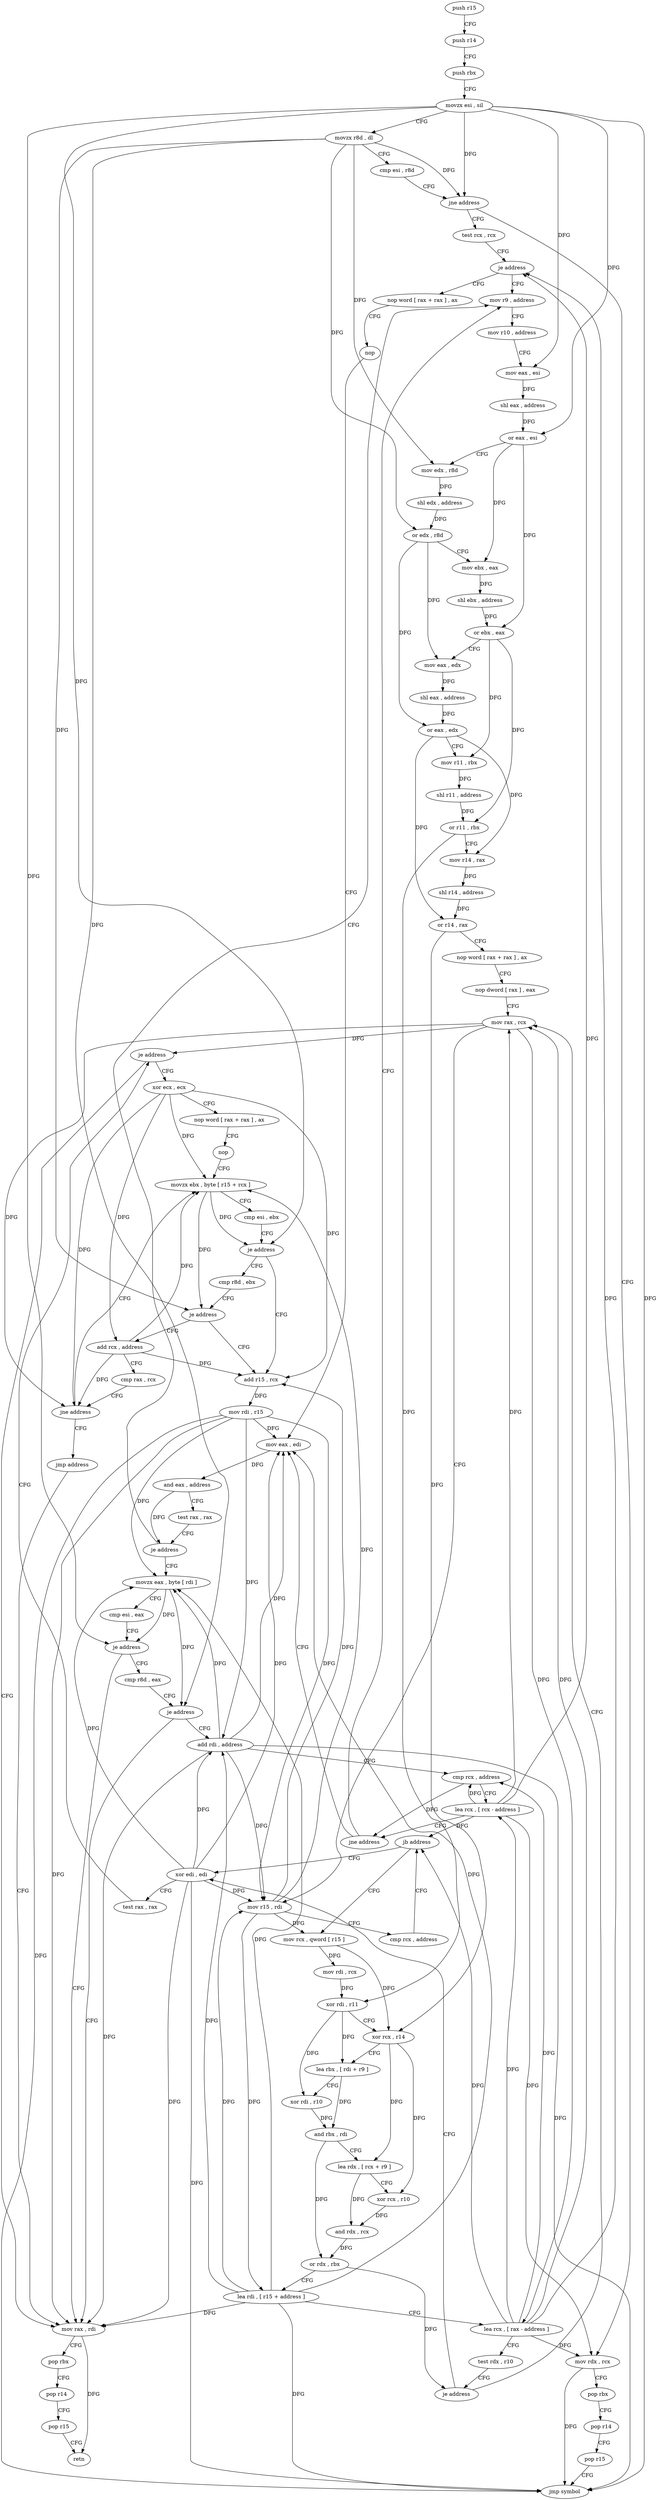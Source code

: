 digraph "func" {
"4210224" [label = "push r15" ]
"4210226" [label = "push r14" ]
"4210228" [label = "push rbx" ]
"4210229" [label = "movzx esi , sil" ]
"4210233" [label = "movzx r8d , dl" ]
"4210237" [label = "cmp esi , r8d" ]
"4210240" [label = "jne address" ]
"4210255" [label = "test rcx , rcx" ]
"4210242" [label = "mov rdx , rcx" ]
"4210258" [label = "je address" ]
"4210316" [label = "mov r9 , address" ]
"4210260" [label = "nop word [ rax + rax ] , ax" ]
"4210245" [label = "pop rbx" ]
"4210246" [label = "pop r14" ]
"4210248" [label = "pop r15" ]
"4210250" [label = "jmp symbol" ]
"4210326" [label = "mov r10 , address" ]
"4210336" [label = "mov eax , esi" ]
"4210338" [label = "shl eax , address" ]
"4210341" [label = "or eax , esi" ]
"4210343" [label = "mov edx , r8d" ]
"4210346" [label = "shl edx , address" ]
"4210349" [label = "or edx , r8d" ]
"4210352" [label = "mov ebx , eax" ]
"4210354" [label = "shl ebx , address" ]
"4210357" [label = "or ebx , eax" ]
"4210359" [label = "mov eax , edx" ]
"4210361" [label = "shl eax , address" ]
"4210364" [label = "or eax , edx" ]
"4210366" [label = "mov r11 , rbx" ]
"4210369" [label = "shl r11 , address" ]
"4210373" [label = "or r11 , rbx" ]
"4210376" [label = "mov r14 , rax" ]
"4210379" [label = "shl r14 , address" ]
"4210383" [label = "or r14 , rax" ]
"4210386" [label = "nop word [ rax + rax ] , ax" ]
"4210396" [label = "nop dword [ rax ] , eax" ]
"4210400" [label = "mov rax , rcx" ]
"4210270" [label = "nop" ]
"4210272" [label = "mov eax , edi" ]
"4210460" [label = "xor edi , edi" ]
"4210462" [label = "test rax , rax" ]
"4210465" [label = "je address" ]
"4210511" [label = "mov rax , rdi" ]
"4210467" [label = "xor ecx , ecx" ]
"4210412" [label = "mov rcx , qword [ r15 ]" ]
"4210415" [label = "mov rdi , rcx" ]
"4210418" [label = "xor rdi , r11" ]
"4210421" [label = "xor rcx , r14" ]
"4210424" [label = "lea rbx , [ rdi + r9 ]" ]
"4210428" [label = "xor rdi , r10" ]
"4210431" [label = "and rbx , rdi" ]
"4210434" [label = "lea rdx , [ rcx + r9 ]" ]
"4210438" [label = "xor rcx , r10" ]
"4210441" [label = "and rdx , rcx" ]
"4210444" [label = "or rdx , rbx" ]
"4210447" [label = "lea rdi , [ r15 + address ]" ]
"4210451" [label = "lea rcx , [ rax - address ]" ]
"4210455" [label = "test rdx , r10" ]
"4210458" [label = "je address" ]
"4210282" [label = "movzx eax , byte [ rdi ]" ]
"4210285" [label = "cmp esi , eax" ]
"4210287" [label = "je address" ]
"4210293" [label = "cmp r8d , eax" ]
"4210514" [label = "pop rbx" ]
"4210515" [label = "pop r14" ]
"4210517" [label = "pop r15" ]
"4210519" [label = "retn" ]
"4210469" [label = "nop word [ rax + rax ] , ax" ]
"4210479" [label = "nop" ]
"4210480" [label = "movzx ebx , byte [ r15 + rcx ]" ]
"4210403" [label = "mov r15 , rdi" ]
"4210406" [label = "cmp rcx , address" ]
"4210410" [label = "jb address" ]
"4210296" [label = "je address" ]
"4210302" [label = "add rdi , address" ]
"4210505" [label = "add r15 , rcx" ]
"4210508" [label = "mov rdi , r15" ]
"4210489" [label = "cmp r8d , ebx" ]
"4210492" [label = "je address" ]
"4210494" [label = "add rcx , address" ]
"4210306" [label = "cmp rcx , address" ]
"4210310" [label = "lea rcx , [ rcx - address ]" ]
"4210314" [label = "jne address" ]
"4210498" [label = "cmp rax , rcx" ]
"4210501" [label = "jne address" ]
"4210503" [label = "jmp address" ]
"4210274" [label = "and eax , address" ]
"4210277" [label = "test rax , rax" ]
"4210280" [label = "je address" ]
"4210485" [label = "cmp esi , ebx" ]
"4210487" [label = "je address" ]
"4210224" -> "4210226" [ label = "CFG" ]
"4210226" -> "4210228" [ label = "CFG" ]
"4210228" -> "4210229" [ label = "CFG" ]
"4210229" -> "4210233" [ label = "CFG" ]
"4210229" -> "4210240" [ label = "DFG" ]
"4210229" -> "4210250" [ label = "DFG" ]
"4210229" -> "4210336" [ label = "DFG" ]
"4210229" -> "4210341" [ label = "DFG" ]
"4210229" -> "4210287" [ label = "DFG" ]
"4210229" -> "4210487" [ label = "DFG" ]
"4210233" -> "4210237" [ label = "CFG" ]
"4210233" -> "4210240" [ label = "DFG" ]
"4210233" -> "4210343" [ label = "DFG" ]
"4210233" -> "4210349" [ label = "DFG" ]
"4210233" -> "4210296" [ label = "DFG" ]
"4210233" -> "4210492" [ label = "DFG" ]
"4210237" -> "4210240" [ label = "CFG" ]
"4210240" -> "4210255" [ label = "CFG" ]
"4210240" -> "4210242" [ label = "CFG" ]
"4210255" -> "4210258" [ label = "CFG" ]
"4210242" -> "4210245" [ label = "CFG" ]
"4210242" -> "4210250" [ label = "DFG" ]
"4210258" -> "4210316" [ label = "CFG" ]
"4210258" -> "4210260" [ label = "CFG" ]
"4210316" -> "4210326" [ label = "CFG" ]
"4210260" -> "4210270" [ label = "CFG" ]
"4210245" -> "4210246" [ label = "CFG" ]
"4210246" -> "4210248" [ label = "CFG" ]
"4210248" -> "4210250" [ label = "CFG" ]
"4210326" -> "4210336" [ label = "CFG" ]
"4210336" -> "4210338" [ label = "DFG" ]
"4210338" -> "4210341" [ label = "DFG" ]
"4210341" -> "4210343" [ label = "CFG" ]
"4210341" -> "4210352" [ label = "DFG" ]
"4210341" -> "4210357" [ label = "DFG" ]
"4210343" -> "4210346" [ label = "DFG" ]
"4210346" -> "4210349" [ label = "DFG" ]
"4210349" -> "4210352" [ label = "CFG" ]
"4210349" -> "4210359" [ label = "DFG" ]
"4210349" -> "4210364" [ label = "DFG" ]
"4210352" -> "4210354" [ label = "DFG" ]
"4210354" -> "4210357" [ label = "DFG" ]
"4210357" -> "4210359" [ label = "CFG" ]
"4210357" -> "4210366" [ label = "DFG" ]
"4210357" -> "4210373" [ label = "DFG" ]
"4210359" -> "4210361" [ label = "DFG" ]
"4210361" -> "4210364" [ label = "DFG" ]
"4210364" -> "4210366" [ label = "CFG" ]
"4210364" -> "4210376" [ label = "DFG" ]
"4210364" -> "4210383" [ label = "DFG" ]
"4210366" -> "4210369" [ label = "DFG" ]
"4210369" -> "4210373" [ label = "DFG" ]
"4210373" -> "4210376" [ label = "CFG" ]
"4210373" -> "4210418" [ label = "DFG" ]
"4210376" -> "4210379" [ label = "DFG" ]
"4210379" -> "4210383" [ label = "DFG" ]
"4210383" -> "4210386" [ label = "CFG" ]
"4210383" -> "4210421" [ label = "DFG" ]
"4210386" -> "4210396" [ label = "CFG" ]
"4210396" -> "4210400" [ label = "CFG" ]
"4210400" -> "4210403" [ label = "CFG" ]
"4210400" -> "4210465" [ label = "DFG" ]
"4210400" -> "4210451" [ label = "DFG" ]
"4210400" -> "4210501" [ label = "DFG" ]
"4210270" -> "4210272" [ label = "CFG" ]
"4210272" -> "4210274" [ label = "DFG" ]
"4210460" -> "4210462" [ label = "CFG" ]
"4210460" -> "4210403" [ label = "DFG" ]
"4210460" -> "4210272" [ label = "DFG" ]
"4210460" -> "4210250" [ label = "DFG" ]
"4210460" -> "4210282" [ label = "DFG" ]
"4210460" -> "4210511" [ label = "DFG" ]
"4210460" -> "4210302" [ label = "DFG" ]
"4210462" -> "4210465" [ label = "CFG" ]
"4210465" -> "4210511" [ label = "CFG" ]
"4210465" -> "4210467" [ label = "CFG" ]
"4210511" -> "4210514" [ label = "CFG" ]
"4210511" -> "4210519" [ label = "DFG" ]
"4210467" -> "4210469" [ label = "CFG" ]
"4210467" -> "4210480" [ label = "DFG" ]
"4210467" -> "4210505" [ label = "DFG" ]
"4210467" -> "4210494" [ label = "DFG" ]
"4210467" -> "4210501" [ label = "DFG" ]
"4210412" -> "4210415" [ label = "DFG" ]
"4210412" -> "4210421" [ label = "DFG" ]
"4210415" -> "4210418" [ label = "DFG" ]
"4210418" -> "4210421" [ label = "CFG" ]
"4210418" -> "4210424" [ label = "DFG" ]
"4210418" -> "4210428" [ label = "DFG" ]
"4210421" -> "4210424" [ label = "CFG" ]
"4210421" -> "4210434" [ label = "DFG" ]
"4210421" -> "4210438" [ label = "DFG" ]
"4210424" -> "4210428" [ label = "CFG" ]
"4210424" -> "4210431" [ label = "DFG" ]
"4210428" -> "4210431" [ label = "DFG" ]
"4210431" -> "4210434" [ label = "CFG" ]
"4210431" -> "4210444" [ label = "DFG" ]
"4210434" -> "4210438" [ label = "CFG" ]
"4210434" -> "4210441" [ label = "DFG" ]
"4210438" -> "4210441" [ label = "DFG" ]
"4210441" -> "4210444" [ label = "DFG" ]
"4210444" -> "4210447" [ label = "CFG" ]
"4210444" -> "4210458" [ label = "DFG" ]
"4210447" -> "4210451" [ label = "CFG" ]
"4210447" -> "4210403" [ label = "DFG" ]
"4210447" -> "4210272" [ label = "DFG" ]
"4210447" -> "4210250" [ label = "DFG" ]
"4210447" -> "4210282" [ label = "DFG" ]
"4210447" -> "4210511" [ label = "DFG" ]
"4210447" -> "4210302" [ label = "DFG" ]
"4210451" -> "4210455" [ label = "CFG" ]
"4210451" -> "4210258" [ label = "DFG" ]
"4210451" -> "4210242" [ label = "DFG" ]
"4210451" -> "4210400" [ label = "DFG" ]
"4210451" -> "4210410" [ label = "DFG" ]
"4210451" -> "4210306" [ label = "DFG" ]
"4210451" -> "4210310" [ label = "DFG" ]
"4210455" -> "4210458" [ label = "CFG" ]
"4210458" -> "4210400" [ label = "CFG" ]
"4210458" -> "4210460" [ label = "CFG" ]
"4210282" -> "4210285" [ label = "CFG" ]
"4210282" -> "4210287" [ label = "DFG" ]
"4210282" -> "4210296" [ label = "DFG" ]
"4210285" -> "4210287" [ label = "CFG" ]
"4210287" -> "4210511" [ label = "CFG" ]
"4210287" -> "4210293" [ label = "CFG" ]
"4210293" -> "4210296" [ label = "CFG" ]
"4210514" -> "4210515" [ label = "CFG" ]
"4210515" -> "4210517" [ label = "CFG" ]
"4210517" -> "4210519" [ label = "CFG" ]
"4210469" -> "4210479" [ label = "CFG" ]
"4210479" -> "4210480" [ label = "CFG" ]
"4210480" -> "4210485" [ label = "CFG" ]
"4210480" -> "4210487" [ label = "DFG" ]
"4210480" -> "4210492" [ label = "DFG" ]
"4210403" -> "4210406" [ label = "CFG" ]
"4210403" -> "4210412" [ label = "DFG" ]
"4210403" -> "4210447" [ label = "DFG" ]
"4210403" -> "4210480" [ label = "DFG" ]
"4210403" -> "4210505" [ label = "DFG" ]
"4210406" -> "4210410" [ label = "CFG" ]
"4210410" -> "4210460" [ label = "CFG" ]
"4210410" -> "4210412" [ label = "CFG" ]
"4210296" -> "4210511" [ label = "CFG" ]
"4210296" -> "4210302" [ label = "CFG" ]
"4210302" -> "4210306" [ label = "CFG" ]
"4210302" -> "4210403" [ label = "DFG" ]
"4210302" -> "4210272" [ label = "DFG" ]
"4210302" -> "4210282" [ label = "DFG" ]
"4210302" -> "4210511" [ label = "DFG" ]
"4210302" -> "4210250" [ label = "DFG" ]
"4210505" -> "4210508" [ label = "DFG" ]
"4210508" -> "4210511" [ label = "DFG" ]
"4210508" -> "4210403" [ label = "DFG" ]
"4210508" -> "4210272" [ label = "DFG" ]
"4210508" -> "4210282" [ label = "DFG" ]
"4210508" -> "4210302" [ label = "DFG" ]
"4210508" -> "4210250" [ label = "DFG" ]
"4210489" -> "4210492" [ label = "CFG" ]
"4210492" -> "4210505" [ label = "CFG" ]
"4210492" -> "4210494" [ label = "CFG" ]
"4210494" -> "4210498" [ label = "CFG" ]
"4210494" -> "4210480" [ label = "DFG" ]
"4210494" -> "4210505" [ label = "DFG" ]
"4210494" -> "4210501" [ label = "DFG" ]
"4210306" -> "4210310" [ label = "CFG" ]
"4210306" -> "4210314" [ label = "DFG" ]
"4210310" -> "4210314" [ label = "CFG" ]
"4210310" -> "4210258" [ label = "DFG" ]
"4210310" -> "4210242" [ label = "DFG" ]
"4210310" -> "4210400" [ label = "DFG" ]
"4210310" -> "4210410" [ label = "DFG" ]
"4210310" -> "4210306" [ label = "DFG" ]
"4210314" -> "4210272" [ label = "CFG" ]
"4210314" -> "4210316" [ label = "CFG" ]
"4210498" -> "4210501" [ label = "CFG" ]
"4210501" -> "4210480" [ label = "CFG" ]
"4210501" -> "4210503" [ label = "CFG" ]
"4210503" -> "4210511" [ label = "CFG" ]
"4210274" -> "4210277" [ label = "CFG" ]
"4210274" -> "4210280" [ label = "DFG" ]
"4210277" -> "4210280" [ label = "CFG" ]
"4210280" -> "4210316" [ label = "CFG" ]
"4210280" -> "4210282" [ label = "CFG" ]
"4210485" -> "4210487" [ label = "CFG" ]
"4210487" -> "4210505" [ label = "CFG" ]
"4210487" -> "4210489" [ label = "CFG" ]
}
